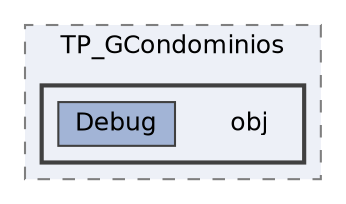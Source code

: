 digraph "C:/Users/plmrj/Desktop/POO_T1_Código/TP_GCondominios/TP_GCondominios/obj"
{
 // LATEX_PDF_SIZE
  bgcolor="transparent";
  edge [fontname=Helvetica,fontsize=12,labelfontname=Helvetica,labelfontsize=10];
  node [fontname=Helvetica,fontsize=12,shape=box,height=0.2,width=0.4];
  compound=true
  subgraph clusterdir_7f8f1cd73675e8dfa98d785253f6deb1 {
    graph [ bgcolor="#edf0f7", pencolor="grey50", label="TP_GCondominios", fontname=Helvetica,fontsize=12 style="filled,dashed", URL="dir_7f8f1cd73675e8dfa98d785253f6deb1.html",tooltip=""]
  subgraph clusterdir_bd80b35023eb1f8517e51e1e97bf1d53 {
    graph [ bgcolor="#edf0f7", pencolor="grey25", label="", fontname=Helvetica,fontsize=12 style="filled,bold", URL="dir_bd80b35023eb1f8517e51e1e97bf1d53.html",tooltip=""]
    dir_bd80b35023eb1f8517e51e1e97bf1d53 [shape=plaintext, label="obj"];
  dir_0ab4df06d10314a0de19ffe2126ca411 [label="Debug", fillcolor="#a2b4d6", color="grey25", style="filled", URL="dir_0ab4df06d10314a0de19ffe2126ca411.html",tooltip=""];
  }
  }
}
